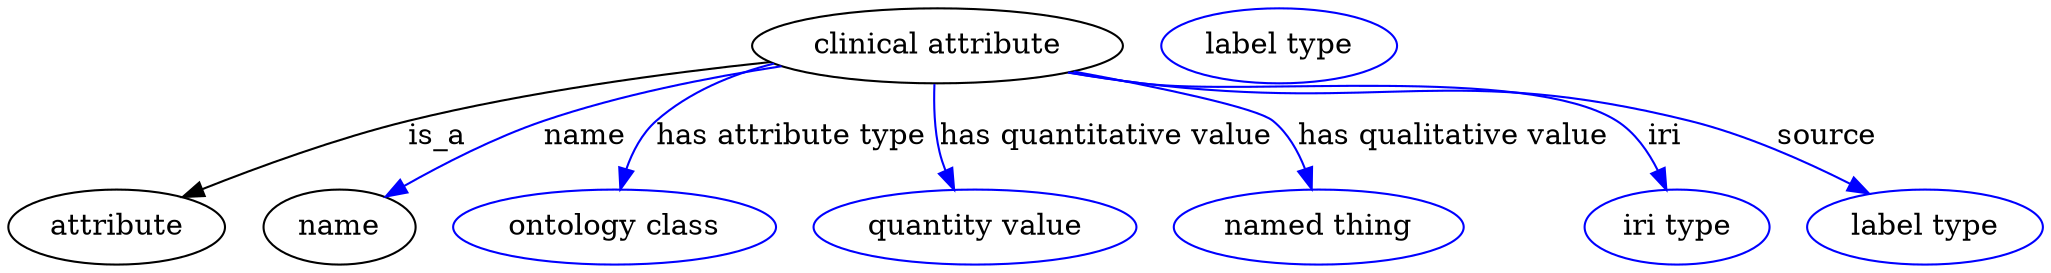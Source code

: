 digraph {
	graph [bb="0,0,975.54,123"];
	node [label="\N"];
	"clinical attribute"	 [height=0.5,
		label="clinical attribute",
		pos="445,105",
		width=2.4734];
	attribute	 [height=0.5,
		pos="51.995,18",
		width=1.4443];
	"clinical attribute" -> attribute	 [label=is_a,
		lp="205,61.5",
		pos="e,84.52,32.157 363.22,97.836 313.01,92.349 247.69,83.248 191,69 157.69,60.63 121.29,47.107 94.099,36.088"];
	name	 [height=0.5,
		pos="158,18",
		width=1.011];
	"clinical attribute" -> name	 [color=blue,
		label=name,
		lp="276,61.5",
		pos="e,180.9,32.37 368.72,95.655 333.75,90.063 292.13,81.539 256,69 232.79,60.948 208.28,48.192 189.58,37.452",
		style=solid];
	"has attribute type"	 [color=blue,
		height=0.5,
		label="ontology class",
		pos="290,18",
		width=2.1484];
	"clinical attribute" -> "has attribute type"	 [color=blue,
		label="has attribute type",
		lp="375,61.5",
		pos="e,292.94,36.42 378.18,93.044 349.69,86.782 320.58,78.451 310,69 303.26,62.991 298.78,54.431 295.79,46.036",
		style=solid];
	"has quantitative value"	 [color=blue,
		height=0.5,
		label="quantity value",
		pos="463,18",
		width=2.1484];
	"clinical attribute" -> "has quantitative value"	 [color=blue,
		label="has quantitative value",
		lp="526,61.5",
		pos="e,452.61,36.141 443.52,86.832 443.17,76.991 443.49,64.691 446,54 446.66,51.161 447.57,48.28 448.62,45.448",
		style=solid];
	"has qualitative value"	 [color=blue,
		height=0.5,
		label="named thing",
		pos="628,18",
		width=1.9318];
	"clinical attribute" -> "has qualitative value"	 [color=blue,
		label="has qualitative value",
		lp="692.5,61.5",
		pos="e,624.55,36.092 511.68,93.037 552.53,85.2 598.41,75.28 606,69 613.15,63.076 618.03,54.39 621.34,45.86",
		style=solid];
	iri	 [color=blue,
		height=0.5,
		label="iri type",
		pos="800,18",
		width=1.2277];
	"clinical attribute" -> iri	 [color=blue,
		label=iri,
		lp="794,61.5",
		pos="e,794.56,36.214 508.63,92.33 520.04,90.339 531.85,88.46 543,87 593.39,80.401 728.1,96.267 771,69 779.67,63.484 786.01,54.39 790.51,\
45.396",
		style=solid];
	source	 [color=blue,
		height=0.5,
		label="label type",
		pos="919,18",
		width=1.5707];
	"clinical attribute" -> source	 [color=blue,
		label=source,
		lp="872.5,61.5",
		pos="e,891.22,33.915 508.36,92.279 519.85,90.281 531.75,88.413 543,87 659.24,72.394 692.36,97.549 806,69 832.54,62.33 860.6,49.7 882.12,\
38.678",
		style=solid];
	attribute_name	 [color=blue,
		height=0.5,
		label="label type",
		pos="609,105",
		width=1.5707];
}
